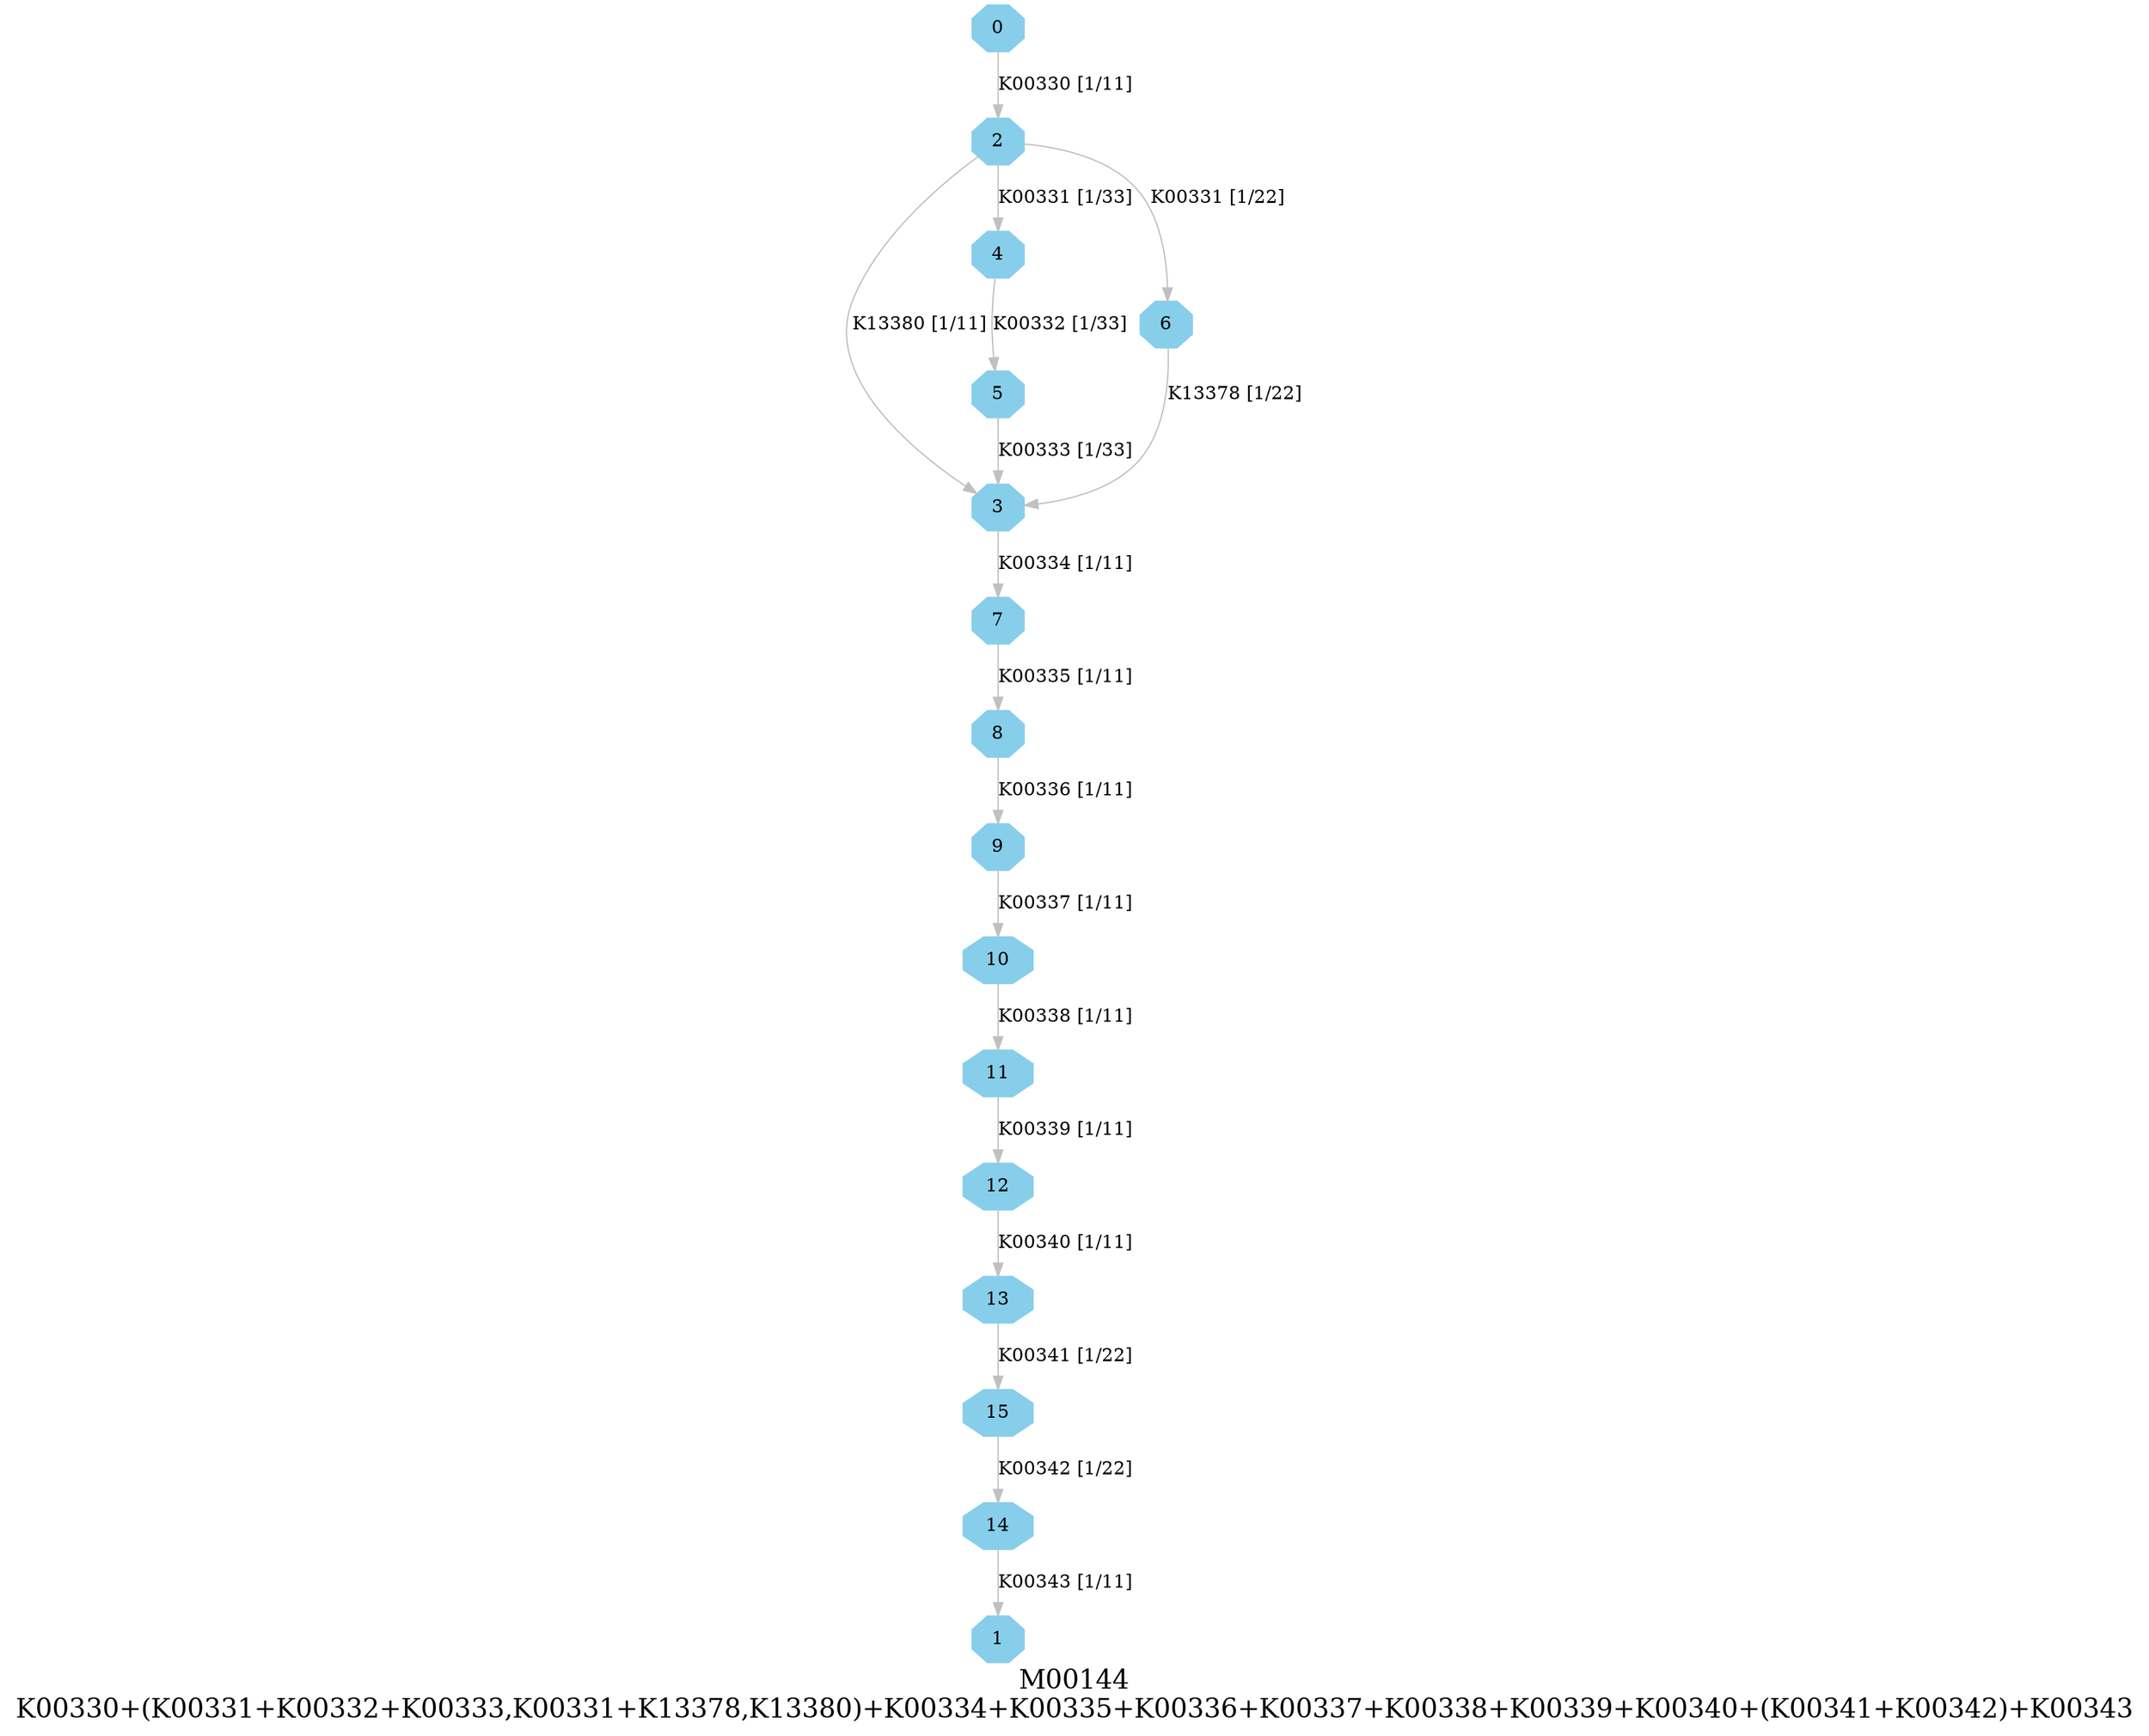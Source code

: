 digraph G {
graph [label="M00144
K00330+(K00331+K00332+K00333,K00331+K13378,K13380)+K00334+K00335+K00336+K00337+K00338+K00339+K00340+(K00341+K00342)+K00343",fontsize=20];
node [shape=box,style=filled];
edge [len=3,color=grey];
{node [width=.3,height=.3,shape=octagon,style=filled,color=skyblue] 0 1 2 3 4 5 6 7 8 9 10 11 12 13 14 15 }
0 -> 2 [label="K00330 [1/11]"];
2 -> 4 [label="K00331 [1/33]"];
2 -> 6 [label="K00331 [1/22]"];
2 -> 3 [label="K13380 [1/11]"];
3 -> 7 [label="K00334 [1/11]"];
4 -> 5 [label="K00332 [1/33]"];
5 -> 3 [label="K00333 [1/33]"];
6 -> 3 [label="K13378 [1/22]"];
7 -> 8 [label="K00335 [1/11]"];
8 -> 9 [label="K00336 [1/11]"];
9 -> 10 [label="K00337 [1/11]"];
10 -> 11 [label="K00338 [1/11]"];
11 -> 12 [label="K00339 [1/11]"];
12 -> 13 [label="K00340 [1/11]"];
13 -> 15 [label="K00341 [1/22]"];
14 -> 1 [label="K00343 [1/11]"];
15 -> 14 [label="K00342 [1/22]"];
}